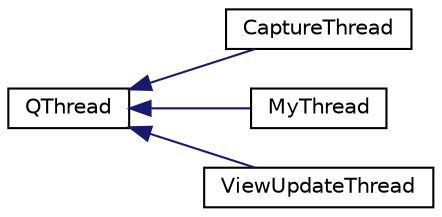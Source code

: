 digraph "Graphical Class Hierarchy"
{
 // INTERACTIVE_SVG=YES
  edge [fontname="Helvetica",fontsize="10",labelfontname="Helvetica",labelfontsize="10"];
  node [fontname="Helvetica",fontsize="10",shape=record];
  rankdir="LR";
  Node1 [label="QThread",height=0.2,width=0.4,color="black", fillcolor="white", style="filled",URL="$da/df5/class_q_thread.html"];
  Node1 -> Node2 [dir="back",color="midnightblue",fontsize="10",style="solid",fontname="Helvetica"];
  Node2 [label="CaptureThread",height=0.2,width=0.4,color="black", fillcolor="white", style="filled",URL="$d6/de9/class_capture_thread.html",tooltip="A thread for capturing and processing video data. "];
  Node1 -> Node3 [dir="back",color="midnightblue",fontsize="10",style="solid",fontname="Helvetica"];
  Node3 [label="MyThread",height=0.2,width=0.4,color="black", fillcolor="white", style="filled",URL="$d3/d12/class_my_thread.html"];
  Node1 -> Node4 [dir="back",color="midnightblue",fontsize="10",style="solid",fontname="Helvetica"];
  Node4 [label="ViewUpdateThread",height=0.2,width=0.4,color="black", fillcolor="white", style="filled",URL="$d8/db5/class_view_update_thread.html"];
}
